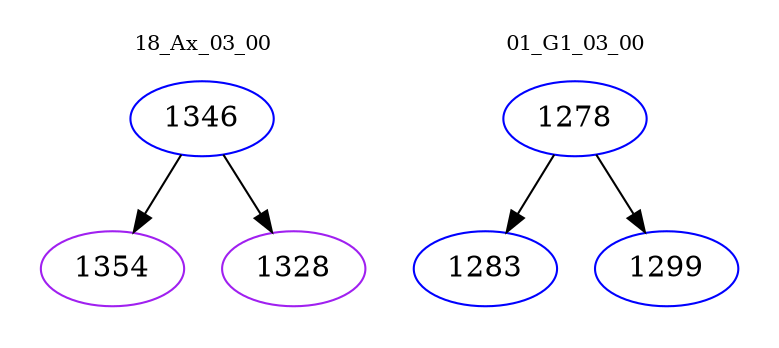 digraph{
subgraph cluster_0 {
color = white
label = "18_Ax_03_00";
fontsize=10;
T0_1346 [label="1346", color="blue"]
T0_1346 -> T0_1354 [color="black"]
T0_1354 [label="1354", color="purple"]
T0_1346 -> T0_1328 [color="black"]
T0_1328 [label="1328", color="purple"]
}
subgraph cluster_1 {
color = white
label = "01_G1_03_00";
fontsize=10;
T1_1278 [label="1278", color="blue"]
T1_1278 -> T1_1283 [color="black"]
T1_1283 [label="1283", color="blue"]
T1_1278 -> T1_1299 [color="black"]
T1_1299 [label="1299", color="blue"]
}
}
